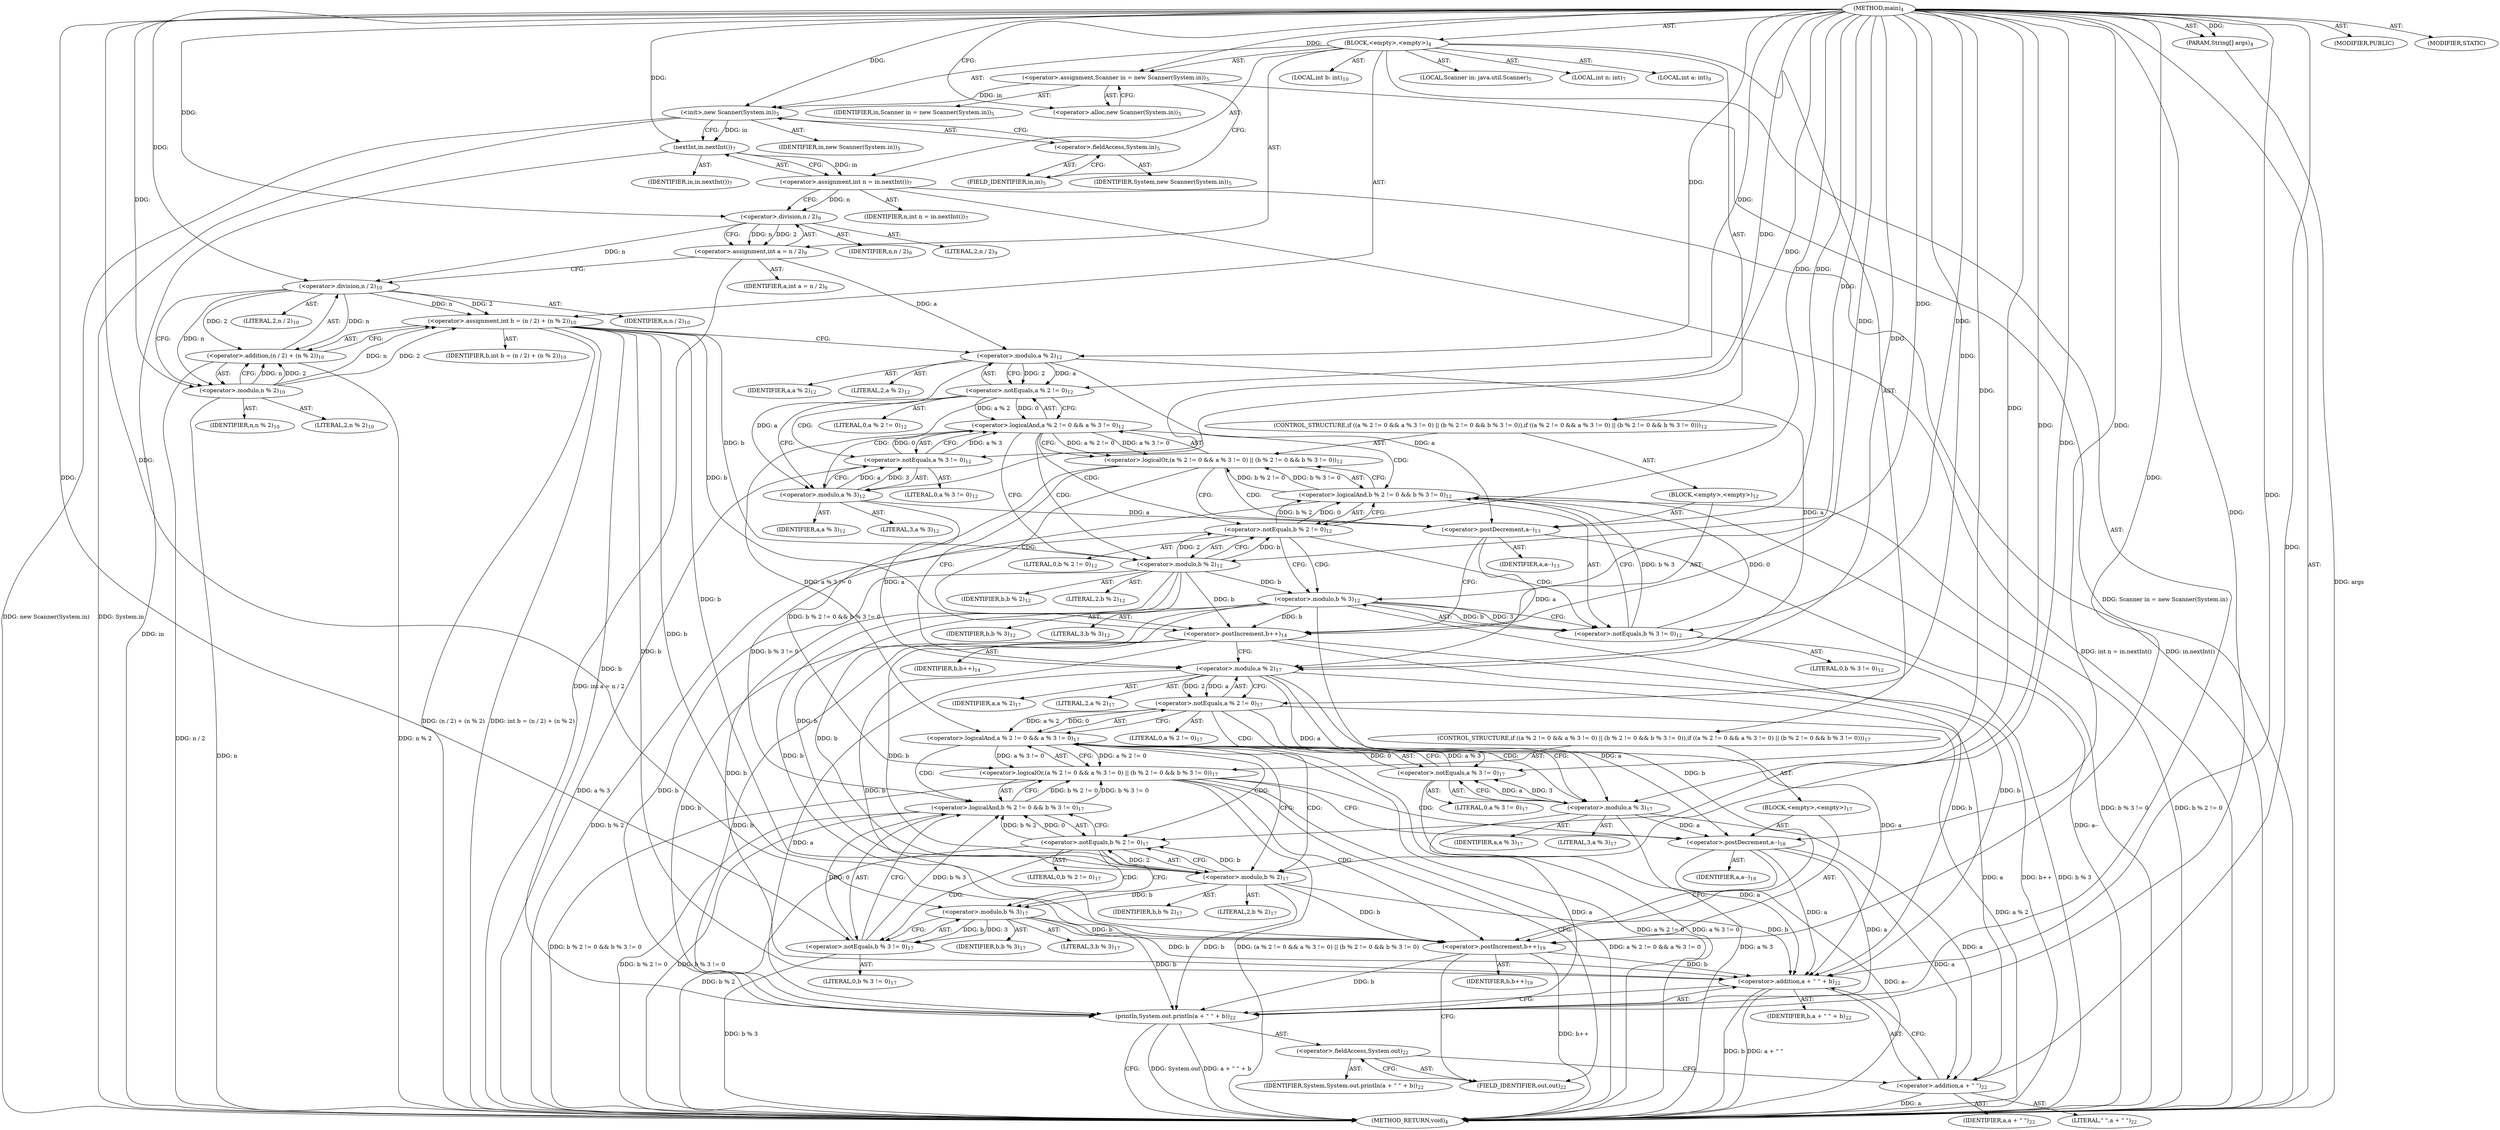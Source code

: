 digraph "main" {  
"19" [label = <(METHOD,main)<SUB>4</SUB>> ]
"20" [label = <(PARAM,String[] args)<SUB>4</SUB>> ]
"21" [label = <(BLOCK,&lt;empty&gt;,&lt;empty&gt;)<SUB>4</SUB>> ]
"4" [label = <(LOCAL,Scanner in: java.util.Scanner)<SUB>5</SUB>> ]
"22" [label = <(&lt;operator&gt;.assignment,Scanner in = new Scanner(System.in))<SUB>5</SUB>> ]
"23" [label = <(IDENTIFIER,in,Scanner in = new Scanner(System.in))<SUB>5</SUB>> ]
"24" [label = <(&lt;operator&gt;.alloc,new Scanner(System.in))<SUB>5</SUB>> ]
"25" [label = <(&lt;init&gt;,new Scanner(System.in))<SUB>5</SUB>> ]
"3" [label = <(IDENTIFIER,in,new Scanner(System.in))<SUB>5</SUB>> ]
"26" [label = <(&lt;operator&gt;.fieldAccess,System.in)<SUB>5</SUB>> ]
"27" [label = <(IDENTIFIER,System,new Scanner(System.in))<SUB>5</SUB>> ]
"28" [label = <(FIELD_IDENTIFIER,in,in)<SUB>5</SUB>> ]
"29" [label = <(LOCAL,int n: int)<SUB>7</SUB>> ]
"30" [label = <(&lt;operator&gt;.assignment,int n = in.nextInt())<SUB>7</SUB>> ]
"31" [label = <(IDENTIFIER,n,int n = in.nextInt())<SUB>7</SUB>> ]
"32" [label = <(nextInt,in.nextInt())<SUB>7</SUB>> ]
"33" [label = <(IDENTIFIER,in,in.nextInt())<SUB>7</SUB>> ]
"34" [label = <(LOCAL,int a: int)<SUB>9</SUB>> ]
"35" [label = <(&lt;operator&gt;.assignment,int a = n / 2)<SUB>9</SUB>> ]
"36" [label = <(IDENTIFIER,a,int a = n / 2)<SUB>9</SUB>> ]
"37" [label = <(&lt;operator&gt;.division,n / 2)<SUB>9</SUB>> ]
"38" [label = <(IDENTIFIER,n,n / 2)<SUB>9</SUB>> ]
"39" [label = <(LITERAL,2,n / 2)<SUB>9</SUB>> ]
"40" [label = <(LOCAL,int b: int)<SUB>10</SUB>> ]
"41" [label = <(&lt;operator&gt;.assignment,int b = (n / 2) + (n % 2))<SUB>10</SUB>> ]
"42" [label = <(IDENTIFIER,b,int b = (n / 2) + (n % 2))<SUB>10</SUB>> ]
"43" [label = <(&lt;operator&gt;.addition,(n / 2) + (n % 2))<SUB>10</SUB>> ]
"44" [label = <(&lt;operator&gt;.division,n / 2)<SUB>10</SUB>> ]
"45" [label = <(IDENTIFIER,n,n / 2)<SUB>10</SUB>> ]
"46" [label = <(LITERAL,2,n / 2)<SUB>10</SUB>> ]
"47" [label = <(&lt;operator&gt;.modulo,n % 2)<SUB>10</SUB>> ]
"48" [label = <(IDENTIFIER,n,n % 2)<SUB>10</SUB>> ]
"49" [label = <(LITERAL,2,n % 2)<SUB>10</SUB>> ]
"50" [label = <(CONTROL_STRUCTURE,if ((a % 2 != 0 &amp;&amp; a % 3 != 0) || (b % 2 != 0 &amp;&amp; b % 3 != 0)),if ((a % 2 != 0 &amp;&amp; a % 3 != 0) || (b % 2 != 0 &amp;&amp; b % 3 != 0)))<SUB>12</SUB>> ]
"51" [label = <(&lt;operator&gt;.logicalOr,(a % 2 != 0 &amp;&amp; a % 3 != 0) || (b % 2 != 0 &amp;&amp; b % 3 != 0))<SUB>12</SUB>> ]
"52" [label = <(&lt;operator&gt;.logicalAnd,a % 2 != 0 &amp;&amp; a % 3 != 0)<SUB>12</SUB>> ]
"53" [label = <(&lt;operator&gt;.notEquals,a % 2 != 0)<SUB>12</SUB>> ]
"54" [label = <(&lt;operator&gt;.modulo,a % 2)<SUB>12</SUB>> ]
"55" [label = <(IDENTIFIER,a,a % 2)<SUB>12</SUB>> ]
"56" [label = <(LITERAL,2,a % 2)<SUB>12</SUB>> ]
"57" [label = <(LITERAL,0,a % 2 != 0)<SUB>12</SUB>> ]
"58" [label = <(&lt;operator&gt;.notEquals,a % 3 != 0)<SUB>12</SUB>> ]
"59" [label = <(&lt;operator&gt;.modulo,a % 3)<SUB>12</SUB>> ]
"60" [label = <(IDENTIFIER,a,a % 3)<SUB>12</SUB>> ]
"61" [label = <(LITERAL,3,a % 3)<SUB>12</SUB>> ]
"62" [label = <(LITERAL,0,a % 3 != 0)<SUB>12</SUB>> ]
"63" [label = <(&lt;operator&gt;.logicalAnd,b % 2 != 0 &amp;&amp; b % 3 != 0)<SUB>12</SUB>> ]
"64" [label = <(&lt;operator&gt;.notEquals,b % 2 != 0)<SUB>12</SUB>> ]
"65" [label = <(&lt;operator&gt;.modulo,b % 2)<SUB>12</SUB>> ]
"66" [label = <(IDENTIFIER,b,b % 2)<SUB>12</SUB>> ]
"67" [label = <(LITERAL,2,b % 2)<SUB>12</SUB>> ]
"68" [label = <(LITERAL,0,b % 2 != 0)<SUB>12</SUB>> ]
"69" [label = <(&lt;operator&gt;.notEquals,b % 3 != 0)<SUB>12</SUB>> ]
"70" [label = <(&lt;operator&gt;.modulo,b % 3)<SUB>12</SUB>> ]
"71" [label = <(IDENTIFIER,b,b % 3)<SUB>12</SUB>> ]
"72" [label = <(LITERAL,3,b % 3)<SUB>12</SUB>> ]
"73" [label = <(LITERAL,0,b % 3 != 0)<SUB>12</SUB>> ]
"74" [label = <(BLOCK,&lt;empty&gt;,&lt;empty&gt;)<SUB>12</SUB>> ]
"75" [label = <(&lt;operator&gt;.postDecrement,a--)<SUB>13</SUB>> ]
"76" [label = <(IDENTIFIER,a,a--)<SUB>13</SUB>> ]
"77" [label = <(&lt;operator&gt;.postIncrement,b++)<SUB>14</SUB>> ]
"78" [label = <(IDENTIFIER,b,b++)<SUB>14</SUB>> ]
"79" [label = <(CONTROL_STRUCTURE,if ((a % 2 != 0 &amp;&amp; a % 3 != 0) || (b % 2 != 0 &amp;&amp; b % 3 != 0)),if ((a % 2 != 0 &amp;&amp; a % 3 != 0) || (b % 2 != 0 &amp;&amp; b % 3 != 0)))<SUB>17</SUB>> ]
"80" [label = <(&lt;operator&gt;.logicalOr,(a % 2 != 0 &amp;&amp; a % 3 != 0) || (b % 2 != 0 &amp;&amp; b % 3 != 0))<SUB>17</SUB>> ]
"81" [label = <(&lt;operator&gt;.logicalAnd,a % 2 != 0 &amp;&amp; a % 3 != 0)<SUB>17</SUB>> ]
"82" [label = <(&lt;operator&gt;.notEquals,a % 2 != 0)<SUB>17</SUB>> ]
"83" [label = <(&lt;operator&gt;.modulo,a % 2)<SUB>17</SUB>> ]
"84" [label = <(IDENTIFIER,a,a % 2)<SUB>17</SUB>> ]
"85" [label = <(LITERAL,2,a % 2)<SUB>17</SUB>> ]
"86" [label = <(LITERAL,0,a % 2 != 0)<SUB>17</SUB>> ]
"87" [label = <(&lt;operator&gt;.notEquals,a % 3 != 0)<SUB>17</SUB>> ]
"88" [label = <(&lt;operator&gt;.modulo,a % 3)<SUB>17</SUB>> ]
"89" [label = <(IDENTIFIER,a,a % 3)<SUB>17</SUB>> ]
"90" [label = <(LITERAL,3,a % 3)<SUB>17</SUB>> ]
"91" [label = <(LITERAL,0,a % 3 != 0)<SUB>17</SUB>> ]
"92" [label = <(&lt;operator&gt;.logicalAnd,b % 2 != 0 &amp;&amp; b % 3 != 0)<SUB>17</SUB>> ]
"93" [label = <(&lt;operator&gt;.notEquals,b % 2 != 0)<SUB>17</SUB>> ]
"94" [label = <(&lt;operator&gt;.modulo,b % 2)<SUB>17</SUB>> ]
"95" [label = <(IDENTIFIER,b,b % 2)<SUB>17</SUB>> ]
"96" [label = <(LITERAL,2,b % 2)<SUB>17</SUB>> ]
"97" [label = <(LITERAL,0,b % 2 != 0)<SUB>17</SUB>> ]
"98" [label = <(&lt;operator&gt;.notEquals,b % 3 != 0)<SUB>17</SUB>> ]
"99" [label = <(&lt;operator&gt;.modulo,b % 3)<SUB>17</SUB>> ]
"100" [label = <(IDENTIFIER,b,b % 3)<SUB>17</SUB>> ]
"101" [label = <(LITERAL,3,b % 3)<SUB>17</SUB>> ]
"102" [label = <(LITERAL,0,b % 3 != 0)<SUB>17</SUB>> ]
"103" [label = <(BLOCK,&lt;empty&gt;,&lt;empty&gt;)<SUB>17</SUB>> ]
"104" [label = <(&lt;operator&gt;.postDecrement,a--)<SUB>18</SUB>> ]
"105" [label = <(IDENTIFIER,a,a--)<SUB>18</SUB>> ]
"106" [label = <(&lt;operator&gt;.postIncrement,b++)<SUB>19</SUB>> ]
"107" [label = <(IDENTIFIER,b,b++)<SUB>19</SUB>> ]
"108" [label = <(println,System.out.println(a + &quot; &quot; + b))<SUB>22</SUB>> ]
"109" [label = <(&lt;operator&gt;.fieldAccess,System.out)<SUB>22</SUB>> ]
"110" [label = <(IDENTIFIER,System,System.out.println(a + &quot; &quot; + b))<SUB>22</SUB>> ]
"111" [label = <(FIELD_IDENTIFIER,out,out)<SUB>22</SUB>> ]
"112" [label = <(&lt;operator&gt;.addition,a + &quot; &quot; + b)<SUB>22</SUB>> ]
"113" [label = <(&lt;operator&gt;.addition,a + &quot; &quot;)<SUB>22</SUB>> ]
"114" [label = <(IDENTIFIER,a,a + &quot; &quot;)<SUB>22</SUB>> ]
"115" [label = <(LITERAL,&quot; &quot;,a + &quot; &quot;)<SUB>22</SUB>> ]
"116" [label = <(IDENTIFIER,b,a + &quot; &quot; + b)<SUB>22</SUB>> ]
"117" [label = <(MODIFIER,PUBLIC)> ]
"118" [label = <(MODIFIER,STATIC)> ]
"119" [label = <(METHOD_RETURN,void)<SUB>4</SUB>> ]
  "19" -> "20"  [ label = "AST: "] 
  "19" -> "21"  [ label = "AST: "] 
  "19" -> "117"  [ label = "AST: "] 
  "19" -> "118"  [ label = "AST: "] 
  "19" -> "119"  [ label = "AST: "] 
  "21" -> "4"  [ label = "AST: "] 
  "21" -> "22"  [ label = "AST: "] 
  "21" -> "25"  [ label = "AST: "] 
  "21" -> "29"  [ label = "AST: "] 
  "21" -> "30"  [ label = "AST: "] 
  "21" -> "34"  [ label = "AST: "] 
  "21" -> "35"  [ label = "AST: "] 
  "21" -> "40"  [ label = "AST: "] 
  "21" -> "41"  [ label = "AST: "] 
  "21" -> "50"  [ label = "AST: "] 
  "21" -> "79"  [ label = "AST: "] 
  "21" -> "108"  [ label = "AST: "] 
  "22" -> "23"  [ label = "AST: "] 
  "22" -> "24"  [ label = "AST: "] 
  "25" -> "3"  [ label = "AST: "] 
  "25" -> "26"  [ label = "AST: "] 
  "26" -> "27"  [ label = "AST: "] 
  "26" -> "28"  [ label = "AST: "] 
  "30" -> "31"  [ label = "AST: "] 
  "30" -> "32"  [ label = "AST: "] 
  "32" -> "33"  [ label = "AST: "] 
  "35" -> "36"  [ label = "AST: "] 
  "35" -> "37"  [ label = "AST: "] 
  "37" -> "38"  [ label = "AST: "] 
  "37" -> "39"  [ label = "AST: "] 
  "41" -> "42"  [ label = "AST: "] 
  "41" -> "43"  [ label = "AST: "] 
  "43" -> "44"  [ label = "AST: "] 
  "43" -> "47"  [ label = "AST: "] 
  "44" -> "45"  [ label = "AST: "] 
  "44" -> "46"  [ label = "AST: "] 
  "47" -> "48"  [ label = "AST: "] 
  "47" -> "49"  [ label = "AST: "] 
  "50" -> "51"  [ label = "AST: "] 
  "50" -> "74"  [ label = "AST: "] 
  "51" -> "52"  [ label = "AST: "] 
  "51" -> "63"  [ label = "AST: "] 
  "52" -> "53"  [ label = "AST: "] 
  "52" -> "58"  [ label = "AST: "] 
  "53" -> "54"  [ label = "AST: "] 
  "53" -> "57"  [ label = "AST: "] 
  "54" -> "55"  [ label = "AST: "] 
  "54" -> "56"  [ label = "AST: "] 
  "58" -> "59"  [ label = "AST: "] 
  "58" -> "62"  [ label = "AST: "] 
  "59" -> "60"  [ label = "AST: "] 
  "59" -> "61"  [ label = "AST: "] 
  "63" -> "64"  [ label = "AST: "] 
  "63" -> "69"  [ label = "AST: "] 
  "64" -> "65"  [ label = "AST: "] 
  "64" -> "68"  [ label = "AST: "] 
  "65" -> "66"  [ label = "AST: "] 
  "65" -> "67"  [ label = "AST: "] 
  "69" -> "70"  [ label = "AST: "] 
  "69" -> "73"  [ label = "AST: "] 
  "70" -> "71"  [ label = "AST: "] 
  "70" -> "72"  [ label = "AST: "] 
  "74" -> "75"  [ label = "AST: "] 
  "74" -> "77"  [ label = "AST: "] 
  "75" -> "76"  [ label = "AST: "] 
  "77" -> "78"  [ label = "AST: "] 
  "79" -> "80"  [ label = "AST: "] 
  "79" -> "103"  [ label = "AST: "] 
  "80" -> "81"  [ label = "AST: "] 
  "80" -> "92"  [ label = "AST: "] 
  "81" -> "82"  [ label = "AST: "] 
  "81" -> "87"  [ label = "AST: "] 
  "82" -> "83"  [ label = "AST: "] 
  "82" -> "86"  [ label = "AST: "] 
  "83" -> "84"  [ label = "AST: "] 
  "83" -> "85"  [ label = "AST: "] 
  "87" -> "88"  [ label = "AST: "] 
  "87" -> "91"  [ label = "AST: "] 
  "88" -> "89"  [ label = "AST: "] 
  "88" -> "90"  [ label = "AST: "] 
  "92" -> "93"  [ label = "AST: "] 
  "92" -> "98"  [ label = "AST: "] 
  "93" -> "94"  [ label = "AST: "] 
  "93" -> "97"  [ label = "AST: "] 
  "94" -> "95"  [ label = "AST: "] 
  "94" -> "96"  [ label = "AST: "] 
  "98" -> "99"  [ label = "AST: "] 
  "98" -> "102"  [ label = "AST: "] 
  "99" -> "100"  [ label = "AST: "] 
  "99" -> "101"  [ label = "AST: "] 
  "103" -> "104"  [ label = "AST: "] 
  "103" -> "106"  [ label = "AST: "] 
  "104" -> "105"  [ label = "AST: "] 
  "106" -> "107"  [ label = "AST: "] 
  "108" -> "109"  [ label = "AST: "] 
  "108" -> "112"  [ label = "AST: "] 
  "109" -> "110"  [ label = "AST: "] 
  "109" -> "111"  [ label = "AST: "] 
  "112" -> "113"  [ label = "AST: "] 
  "112" -> "116"  [ label = "AST: "] 
  "113" -> "114"  [ label = "AST: "] 
  "113" -> "115"  [ label = "AST: "] 
  "22" -> "28"  [ label = "CFG: "] 
  "25" -> "32"  [ label = "CFG: "] 
  "30" -> "37"  [ label = "CFG: "] 
  "35" -> "44"  [ label = "CFG: "] 
  "41" -> "54"  [ label = "CFG: "] 
  "108" -> "119"  [ label = "CFG: "] 
  "24" -> "22"  [ label = "CFG: "] 
  "26" -> "25"  [ label = "CFG: "] 
  "32" -> "30"  [ label = "CFG: "] 
  "37" -> "35"  [ label = "CFG: "] 
  "43" -> "41"  [ label = "CFG: "] 
  "51" -> "75"  [ label = "CFG: "] 
  "51" -> "83"  [ label = "CFG: "] 
  "80" -> "104"  [ label = "CFG: "] 
  "80" -> "111"  [ label = "CFG: "] 
  "109" -> "113"  [ label = "CFG: "] 
  "112" -> "108"  [ label = "CFG: "] 
  "28" -> "26"  [ label = "CFG: "] 
  "44" -> "47"  [ label = "CFG: "] 
  "47" -> "43"  [ label = "CFG: "] 
  "52" -> "51"  [ label = "CFG: "] 
  "52" -> "65"  [ label = "CFG: "] 
  "63" -> "51"  [ label = "CFG: "] 
  "75" -> "77"  [ label = "CFG: "] 
  "77" -> "83"  [ label = "CFG: "] 
  "81" -> "80"  [ label = "CFG: "] 
  "81" -> "94"  [ label = "CFG: "] 
  "92" -> "80"  [ label = "CFG: "] 
  "104" -> "106"  [ label = "CFG: "] 
  "106" -> "111"  [ label = "CFG: "] 
  "111" -> "109"  [ label = "CFG: "] 
  "113" -> "112"  [ label = "CFG: "] 
  "53" -> "52"  [ label = "CFG: "] 
  "53" -> "59"  [ label = "CFG: "] 
  "58" -> "52"  [ label = "CFG: "] 
  "64" -> "63"  [ label = "CFG: "] 
  "64" -> "70"  [ label = "CFG: "] 
  "69" -> "63"  [ label = "CFG: "] 
  "82" -> "81"  [ label = "CFG: "] 
  "82" -> "88"  [ label = "CFG: "] 
  "87" -> "81"  [ label = "CFG: "] 
  "93" -> "92"  [ label = "CFG: "] 
  "93" -> "99"  [ label = "CFG: "] 
  "98" -> "92"  [ label = "CFG: "] 
  "54" -> "53"  [ label = "CFG: "] 
  "59" -> "58"  [ label = "CFG: "] 
  "65" -> "64"  [ label = "CFG: "] 
  "70" -> "69"  [ label = "CFG: "] 
  "83" -> "82"  [ label = "CFG: "] 
  "88" -> "87"  [ label = "CFG: "] 
  "94" -> "93"  [ label = "CFG: "] 
  "99" -> "98"  [ label = "CFG: "] 
  "19" -> "24"  [ label = "CFG: "] 
  "20" -> "119"  [ label = "DDG: args"] 
  "22" -> "119"  [ label = "DDG: Scanner in = new Scanner(System.in)"] 
  "25" -> "119"  [ label = "DDG: System.in"] 
  "25" -> "119"  [ label = "DDG: new Scanner(System.in)"] 
  "32" -> "119"  [ label = "DDG: in"] 
  "30" -> "119"  [ label = "DDG: in.nextInt()"] 
  "30" -> "119"  [ label = "DDG: int n = in.nextInt()"] 
  "35" -> "119"  [ label = "DDG: int a = n / 2"] 
  "43" -> "119"  [ label = "DDG: n / 2"] 
  "47" -> "119"  [ label = "DDG: n"] 
  "43" -> "119"  [ label = "DDG: n % 2"] 
  "41" -> "119"  [ label = "DDG: (n / 2) + (n % 2)"] 
  "41" -> "119"  [ label = "DDG: int b = (n / 2) + (n % 2)"] 
  "58" -> "119"  [ label = "DDG: a % 3"] 
  "64" -> "119"  [ label = "DDG: b % 2"] 
  "63" -> "119"  [ label = "DDG: b % 2 != 0"] 
  "69" -> "119"  [ label = "DDG: b % 3"] 
  "63" -> "119"  [ label = "DDG: b % 3 != 0"] 
  "75" -> "119"  [ label = "DDG: a--"] 
  "77" -> "119"  [ label = "DDG: b++"] 
  "82" -> "119"  [ label = "DDG: a % 2"] 
  "81" -> "119"  [ label = "DDG: a % 2 != 0"] 
  "87" -> "119"  [ label = "DDG: a % 3"] 
  "81" -> "119"  [ label = "DDG: a % 3 != 0"] 
  "80" -> "119"  [ label = "DDG: a % 2 != 0 &amp;&amp; a % 3 != 0"] 
  "93" -> "119"  [ label = "DDG: b % 2"] 
  "92" -> "119"  [ label = "DDG: b % 2 != 0"] 
  "98" -> "119"  [ label = "DDG: b % 3"] 
  "92" -> "119"  [ label = "DDG: b % 3 != 0"] 
  "80" -> "119"  [ label = "DDG: b % 2 != 0 &amp;&amp; b % 3 != 0"] 
  "80" -> "119"  [ label = "DDG: (a % 2 != 0 &amp;&amp; a % 3 != 0) || (b % 2 != 0 &amp;&amp; b % 3 != 0)"] 
  "104" -> "119"  [ label = "DDG: a--"] 
  "106" -> "119"  [ label = "DDG: b++"] 
  "108" -> "119"  [ label = "DDG: System.out"] 
  "113" -> "119"  [ label = "DDG: a"] 
  "112" -> "119"  [ label = "DDG: a + &quot; &quot;"] 
  "112" -> "119"  [ label = "DDG: b"] 
  "108" -> "119"  [ label = "DDG: a + &quot; &quot; + b"] 
  "19" -> "20"  [ label = "DDG: "] 
  "19" -> "22"  [ label = "DDG: "] 
  "32" -> "30"  [ label = "DDG: in"] 
  "37" -> "35"  [ label = "DDG: n"] 
  "37" -> "35"  [ label = "DDG: 2"] 
  "44" -> "41"  [ label = "DDG: n"] 
  "44" -> "41"  [ label = "DDG: 2"] 
  "47" -> "41"  [ label = "DDG: n"] 
  "47" -> "41"  [ label = "DDG: 2"] 
  "22" -> "25"  [ label = "DDG: in"] 
  "19" -> "25"  [ label = "DDG: "] 
  "83" -> "108"  [ label = "DDG: a"] 
  "88" -> "108"  [ label = "DDG: a"] 
  "104" -> "108"  [ label = "DDG: a"] 
  "19" -> "108"  [ label = "DDG: "] 
  "41" -> "108"  [ label = "DDG: b"] 
  "65" -> "108"  [ label = "DDG: b"] 
  "70" -> "108"  [ label = "DDG: b"] 
  "77" -> "108"  [ label = "DDG: b"] 
  "94" -> "108"  [ label = "DDG: b"] 
  "99" -> "108"  [ label = "DDG: b"] 
  "106" -> "108"  [ label = "DDG: b"] 
  "25" -> "32"  [ label = "DDG: in"] 
  "19" -> "32"  [ label = "DDG: "] 
  "30" -> "37"  [ label = "DDG: n"] 
  "19" -> "37"  [ label = "DDG: "] 
  "44" -> "43"  [ label = "DDG: n"] 
  "44" -> "43"  [ label = "DDG: 2"] 
  "47" -> "43"  [ label = "DDG: n"] 
  "47" -> "43"  [ label = "DDG: 2"] 
  "52" -> "51"  [ label = "DDG: a % 2 != 0"] 
  "52" -> "51"  [ label = "DDG: a % 3 != 0"] 
  "63" -> "51"  [ label = "DDG: b % 2 != 0"] 
  "63" -> "51"  [ label = "DDG: b % 3 != 0"] 
  "81" -> "80"  [ label = "DDG: a % 2 != 0"] 
  "81" -> "80"  [ label = "DDG: a % 3 != 0"] 
  "92" -> "80"  [ label = "DDG: b % 2 != 0"] 
  "92" -> "80"  [ label = "DDG: b % 3 != 0"] 
  "51" -> "80"  [ label = "DDG: b % 2 != 0 &amp;&amp; b % 3 != 0"] 
  "83" -> "112"  [ label = "DDG: a"] 
  "88" -> "112"  [ label = "DDG: a"] 
  "104" -> "112"  [ label = "DDG: a"] 
  "19" -> "112"  [ label = "DDG: "] 
  "41" -> "112"  [ label = "DDG: b"] 
  "65" -> "112"  [ label = "DDG: b"] 
  "70" -> "112"  [ label = "DDG: b"] 
  "77" -> "112"  [ label = "DDG: b"] 
  "94" -> "112"  [ label = "DDG: b"] 
  "99" -> "112"  [ label = "DDG: b"] 
  "106" -> "112"  [ label = "DDG: b"] 
  "37" -> "44"  [ label = "DDG: n"] 
  "19" -> "44"  [ label = "DDG: "] 
  "44" -> "47"  [ label = "DDG: n"] 
  "19" -> "47"  [ label = "DDG: "] 
  "53" -> "52"  [ label = "DDG: a % 2"] 
  "53" -> "52"  [ label = "DDG: 0"] 
  "58" -> "52"  [ label = "DDG: a % 3"] 
  "58" -> "52"  [ label = "DDG: 0"] 
  "64" -> "63"  [ label = "DDG: b % 2"] 
  "64" -> "63"  [ label = "DDG: 0"] 
  "69" -> "63"  [ label = "DDG: b % 3"] 
  "69" -> "63"  [ label = "DDG: 0"] 
  "54" -> "75"  [ label = "DDG: a"] 
  "59" -> "75"  [ label = "DDG: a"] 
  "19" -> "75"  [ label = "DDG: "] 
  "41" -> "77"  [ label = "DDG: b"] 
  "65" -> "77"  [ label = "DDG: b"] 
  "70" -> "77"  [ label = "DDG: b"] 
  "19" -> "77"  [ label = "DDG: "] 
  "82" -> "81"  [ label = "DDG: a % 2"] 
  "82" -> "81"  [ label = "DDG: 0"] 
  "52" -> "81"  [ label = "DDG: a % 3 != 0"] 
  "87" -> "81"  [ label = "DDG: a % 3"] 
  "87" -> "81"  [ label = "DDG: 0"] 
  "93" -> "92"  [ label = "DDG: b % 2"] 
  "93" -> "92"  [ label = "DDG: 0"] 
  "63" -> "92"  [ label = "DDG: b % 3 != 0"] 
  "98" -> "92"  [ label = "DDG: b % 3"] 
  "98" -> "92"  [ label = "DDG: 0"] 
  "83" -> "104"  [ label = "DDG: a"] 
  "88" -> "104"  [ label = "DDG: a"] 
  "19" -> "104"  [ label = "DDG: "] 
  "41" -> "106"  [ label = "DDG: b"] 
  "65" -> "106"  [ label = "DDG: b"] 
  "70" -> "106"  [ label = "DDG: b"] 
  "77" -> "106"  [ label = "DDG: b"] 
  "94" -> "106"  [ label = "DDG: b"] 
  "99" -> "106"  [ label = "DDG: b"] 
  "19" -> "106"  [ label = "DDG: "] 
  "83" -> "113"  [ label = "DDG: a"] 
  "88" -> "113"  [ label = "DDG: a"] 
  "104" -> "113"  [ label = "DDG: a"] 
  "19" -> "113"  [ label = "DDG: "] 
  "54" -> "53"  [ label = "DDG: a"] 
  "54" -> "53"  [ label = "DDG: 2"] 
  "19" -> "53"  [ label = "DDG: "] 
  "59" -> "58"  [ label = "DDG: a"] 
  "59" -> "58"  [ label = "DDG: 3"] 
  "19" -> "58"  [ label = "DDG: "] 
  "65" -> "64"  [ label = "DDG: b"] 
  "65" -> "64"  [ label = "DDG: 2"] 
  "19" -> "64"  [ label = "DDG: "] 
  "70" -> "69"  [ label = "DDG: b"] 
  "70" -> "69"  [ label = "DDG: 3"] 
  "19" -> "69"  [ label = "DDG: "] 
  "83" -> "82"  [ label = "DDG: a"] 
  "83" -> "82"  [ label = "DDG: 2"] 
  "19" -> "82"  [ label = "DDG: "] 
  "88" -> "87"  [ label = "DDG: a"] 
  "88" -> "87"  [ label = "DDG: 3"] 
  "19" -> "87"  [ label = "DDG: "] 
  "94" -> "93"  [ label = "DDG: b"] 
  "94" -> "93"  [ label = "DDG: 2"] 
  "19" -> "93"  [ label = "DDG: "] 
  "99" -> "98"  [ label = "DDG: b"] 
  "99" -> "98"  [ label = "DDG: 3"] 
  "19" -> "98"  [ label = "DDG: "] 
  "35" -> "54"  [ label = "DDG: a"] 
  "19" -> "54"  [ label = "DDG: "] 
  "54" -> "59"  [ label = "DDG: a"] 
  "19" -> "59"  [ label = "DDG: "] 
  "41" -> "65"  [ label = "DDG: b"] 
  "19" -> "65"  [ label = "DDG: "] 
  "65" -> "70"  [ label = "DDG: b"] 
  "19" -> "70"  [ label = "DDG: "] 
  "54" -> "83"  [ label = "DDG: a"] 
  "59" -> "83"  [ label = "DDG: a"] 
  "75" -> "83"  [ label = "DDG: a"] 
  "19" -> "83"  [ label = "DDG: "] 
  "83" -> "88"  [ label = "DDG: a"] 
  "19" -> "88"  [ label = "DDG: "] 
  "41" -> "94"  [ label = "DDG: b"] 
  "65" -> "94"  [ label = "DDG: b"] 
  "70" -> "94"  [ label = "DDG: b"] 
  "77" -> "94"  [ label = "DDG: b"] 
  "19" -> "94"  [ label = "DDG: "] 
  "94" -> "99"  [ label = "DDG: b"] 
  "19" -> "99"  [ label = "DDG: "] 
  "51" -> "77"  [ label = "CDG: "] 
  "51" -> "75"  [ label = "CDG: "] 
  "80" -> "104"  [ label = "CDG: "] 
  "80" -> "106"  [ label = "CDG: "] 
  "52" -> "64"  [ label = "CDG: "] 
  "52" -> "63"  [ label = "CDG: "] 
  "52" -> "65"  [ label = "CDG: "] 
  "81" -> "94"  [ label = "CDG: "] 
  "81" -> "92"  [ label = "CDG: "] 
  "81" -> "93"  [ label = "CDG: "] 
  "53" -> "58"  [ label = "CDG: "] 
  "53" -> "59"  [ label = "CDG: "] 
  "64" -> "69"  [ label = "CDG: "] 
  "64" -> "70"  [ label = "CDG: "] 
  "82" -> "88"  [ label = "CDG: "] 
  "82" -> "87"  [ label = "CDG: "] 
  "93" -> "98"  [ label = "CDG: "] 
  "93" -> "99"  [ label = "CDG: "] 
}
